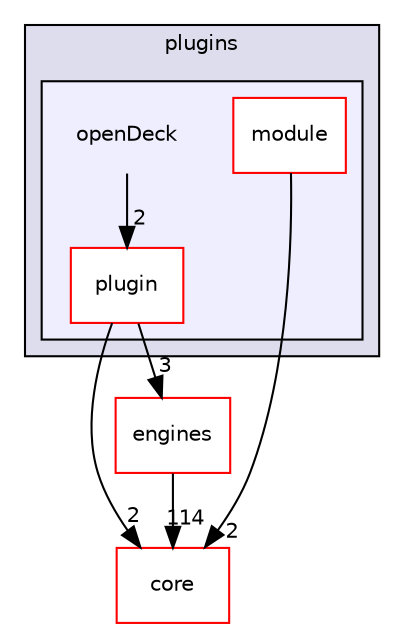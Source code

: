 digraph "platform/plugins/openDeck" {
  compound=true
  node [ fontsize="10", fontname="Helvetica"];
  edge [ labelfontsize="10", labelfontname="Helvetica"];
  subgraph clusterdir_1d387e22b704c43dbb0ef2b3b77fabe1 {
    graph [ bgcolor="#ddddee", pencolor="black", label="plugins" fontname="Helvetica", fontsize="10", URL="dir_1d387e22b704c43dbb0ef2b3b77fabe1.html"]
  subgraph clusterdir_4b39a8051326a2cb5846d5449a38081f {
    graph [ bgcolor="#eeeeff", pencolor="black", label="" URL="dir_4b39a8051326a2cb5846d5449a38081f.html"];
    dir_4b39a8051326a2cb5846d5449a38081f [shape=plaintext label="openDeck"];
  dir_8394413a065213dd7aef3f4bb7d01849 [shape=box label="module" fillcolor="white" style="filled" color="red" URL="dir_8394413a065213dd7aef3f4bb7d01849.html"];
  dir_4a81ef2993af591efcf718b6d8e6b83e [shape=box label="plugin" fillcolor="white" style="filled" color="red" URL="dir_4a81ef2993af591efcf718b6d8e6b83e.html"];
  }
  }
  dir_3066efc1f4040d52e90bf8a29ab3f16b [shape=box label="core" fillcolor="white" style="filled" color="red" URL="dir_3066efc1f4040d52e90bf8a29ab3f16b.html"];
  dir_4389f3d2beff546807b6b148625d2759 [shape=box label="engines" fillcolor="white" style="filled" color="red" URL="dir_4389f3d2beff546807b6b148625d2759.html"];
  dir_8394413a065213dd7aef3f4bb7d01849->dir_3066efc1f4040d52e90bf8a29ab3f16b [headlabel="2", labeldistance=1.5 headhref="dir_000115_000067.html"];
  dir_4b39a8051326a2cb5846d5449a38081f->dir_4a81ef2993af591efcf718b6d8e6b83e [headlabel="2", labeldistance=1.5 headhref="dir_000081_000089.html"];
  dir_4a81ef2993af591efcf718b6d8e6b83e->dir_3066efc1f4040d52e90bf8a29ab3f16b [headlabel="2", labeldistance=1.5 headhref="dir_000089_000067.html"];
  dir_4a81ef2993af591efcf718b6d8e6b83e->dir_4389f3d2beff546807b6b148625d2759 [headlabel="3", labeldistance=1.5 headhref="dir_000089_000075.html"];
  dir_4389f3d2beff546807b6b148625d2759->dir_3066efc1f4040d52e90bf8a29ab3f16b [headlabel="114", labeldistance=1.5 headhref="dir_000075_000067.html"];
}
